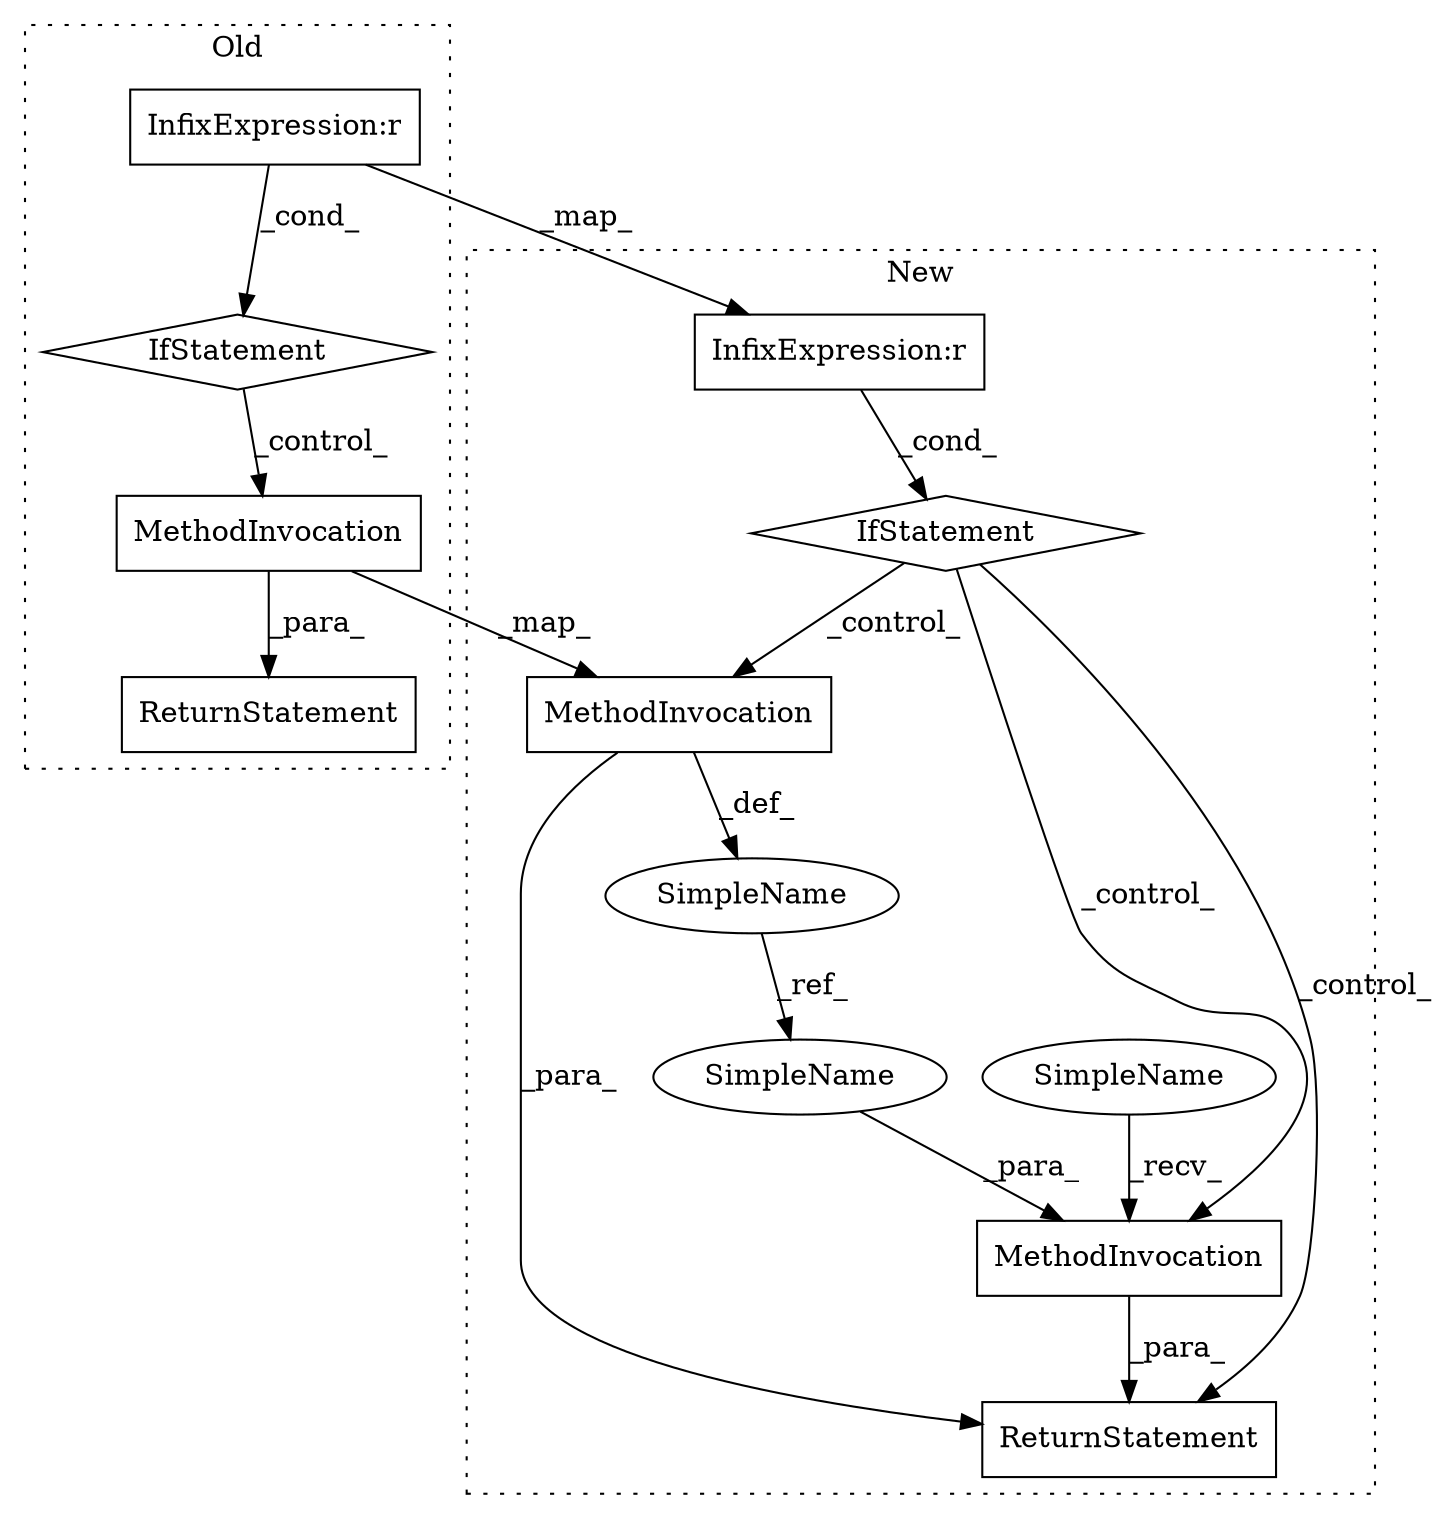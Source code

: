 digraph G {
subgraph cluster0 {
2 [label="IfStatement" a="25" s="28457" l="3" shape="diamond"];
4 [label="MethodInvocation" a="32" s="28490,28561" l="39,1" shape="box"];
6 [label="ReturnStatement" a="41" s="28436" l="7" shape="box"];
12 [label="InfixExpression:r" a="27" s="28449" l="4" shape="box"];
label = "Old";
style="dotted";
}
subgraph cluster1 {
1 [label="IfStatement" a="25" s="20266,20284" l="4,2" shape="diamond"];
3 [label="MethodInvocation" a="32" s="20366,20437" l="39,1" shape="box"];
5 [label="MethodInvocation" a="32" s="20470,20502" l="20,1" shape="box"];
7 [label="ReturnStatement" a="41" s="20452" l="7" shape="box"];
8 [label="SimpleName" a="42" s="20490" l="12" shape="ellipse"];
9 [label="SimpleName" a="42" s="20459" l="10" shape="ellipse"];
10 [label="SimpleName" a="42" s="20344" l="12" shape="ellipse"];
11 [label="InfixExpression:r" a="27" s="20276" l="4" shape="box"];
label = "New";
style="dotted";
}
1 -> 3 [label="_control_"];
1 -> 7 [label="_control_"];
1 -> 5 [label="_control_"];
2 -> 4 [label="_control_"];
3 -> 10 [label="_def_"];
3 -> 7 [label="_para_"];
4 -> 3 [label="_map_"];
4 -> 6 [label="_para_"];
5 -> 7 [label="_para_"];
8 -> 5 [label="_para_"];
9 -> 5 [label="_recv_"];
10 -> 8 [label="_ref_"];
11 -> 1 [label="_cond_"];
12 -> 11 [label="_map_"];
12 -> 2 [label="_cond_"];
}